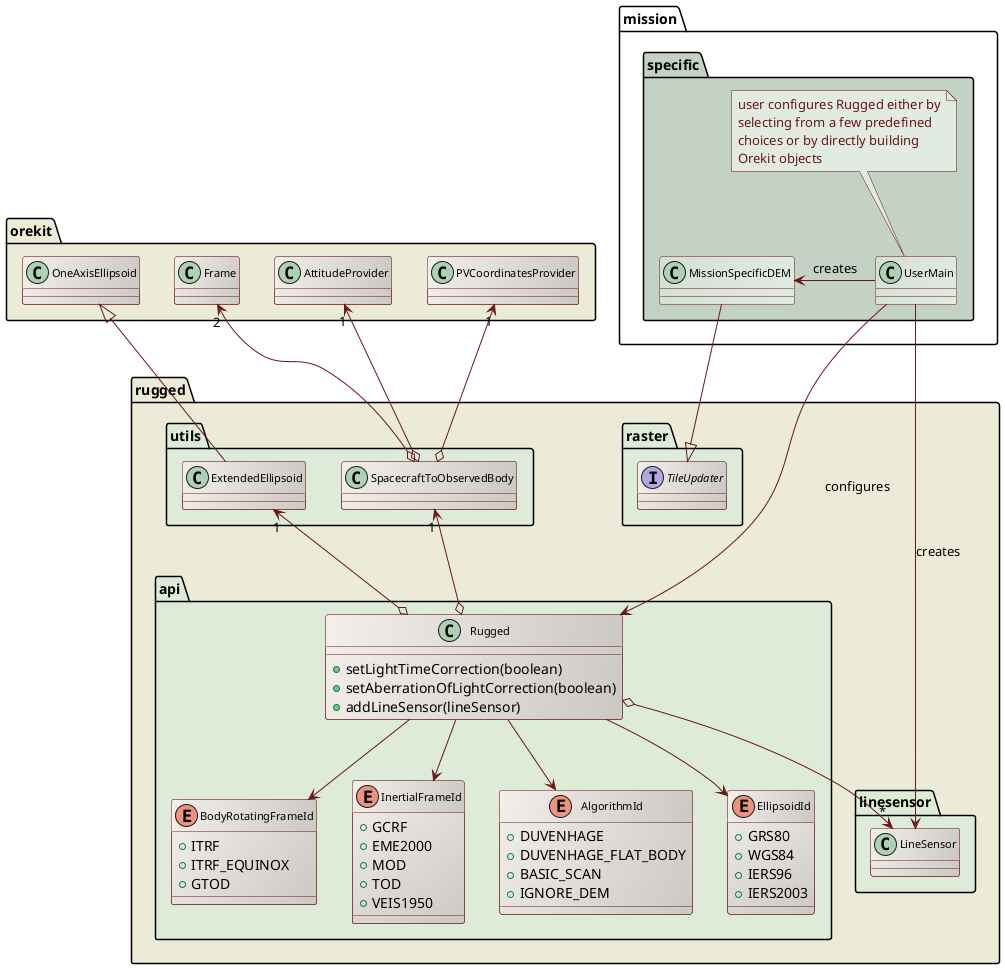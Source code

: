 ' Copyright 2013-2014 CS Systèmes d'Information
' Licensed to CS Systèmes d'Information (CS) under one or more
' contributor license agreements.  See the NOTICE file distributed with
' this work for additional information regarding copyright ownership.
' CS licenses this file to You under the Apache License, Version 2.0
' (the "License"); you may not use this file except in compliance with
' the License.  You may obtain a copy of the License at
'
'   http://www.apache.org/licenses/LICENSE-2.0
'
' Unless required by applicable law or agreed to in writing, software
' distributed under the License is distributed on an "AS IS" BASIS,
' WITHOUT WARRANTIES OR CONDITIONS OF ANY KIND, either express or implied.
' See the License for the specific language governing permissions and
' limitations under the License.

@startuml

  skinparam svek                  true
  skinparam ClassBackgroundColor  #F3EFEB/CCC9C5
  skinparam ClassArrowColor       #691616
  skinparam ClassBorderColor      #691616
  skinparam NoteBackgroundColor   #F3EFEB
  skinparam NoteBorderColor       #691616
  skinparam NoteFontColor         #691616
  skinparam ClassFontSize         11

  package orekit #ECEBD8 {
    class OneAxisEllipsoid
    class PVCoordinatesProvider
    class Frame
    class AttitudeProvider
  }

  package mission.specific #C4D2C5 {
    class UserMain #D5E0D5/E2EBE2
    note top #E2EBE2
      user configures Rugged either by
      selecting from a few predefined
      choices or by directly building
      Orekit objects
    end note
    class MissionSpecificDEM #D5E0D5/E2EBE2
    MissionSpecificDEM <-left- UserMain : creates
  }

  package rugged #ECEBD8 {

    package utils #DDEBD8 {

      class ExtendedEllipsoid
      class SpacecraftToObservedBody

      OneAxisEllipsoid          <|-- ExtendedEllipsoid
      Frame                 "2" <--o SpacecraftToObservedBody
      PVCoordinatesProvider "1" <--o SpacecraftToObservedBody
      AttitudeProvider      "1" <--o SpacecraftToObservedBody

    }

    package raster #DDEBD8 {
      interface TileUpdater
    }

    package api #DDEBD8 {
      class Rugged {
        +setLightTimeCorrection(boolean)
        +setAberrationOfLightCorrection(boolean)
        +addLineSensor(lineSensor)
      }
      enum AlgorithmId {
        +DUVENHAGE
        +DUVENHAGE_FLAT_BODY
        +BASIC_SCAN
        +IGNORE_DEM
      }
      enum EllipsoidId {
        +GRS80
        +WGS84
        +IERS96
        +IERS2003
      }
      enum BodyRotatingFrameId {
        +ITRF
        +ITRF_EQUINOX
        +GTOD
      }
      enum InertialFrameId {
        +GCRF
        +EME2000
        +MOD
        +TOD
        +VEIS1950
      }
       ExtendedEllipsoid        "1" <--o Rugged
      SpacecraftToObservedBody "1" <--o Rugged
      Rugged --> AlgorithmId
      Rugged --> EllipsoidId
      Rugged --> BodyRotatingFrameId
      Rugged --> InertialFrameId

      MissionSpecificDEM --|> TileUpdater
      UserMain    -->  Rugged      : configures

    }

    package linesensor #DDEBD8 {
      class LineSensor
      Rugged   o--> "*" LineSensor 
      UserMain  -->  LineSensor  : creates
    }

  }

@enduml
